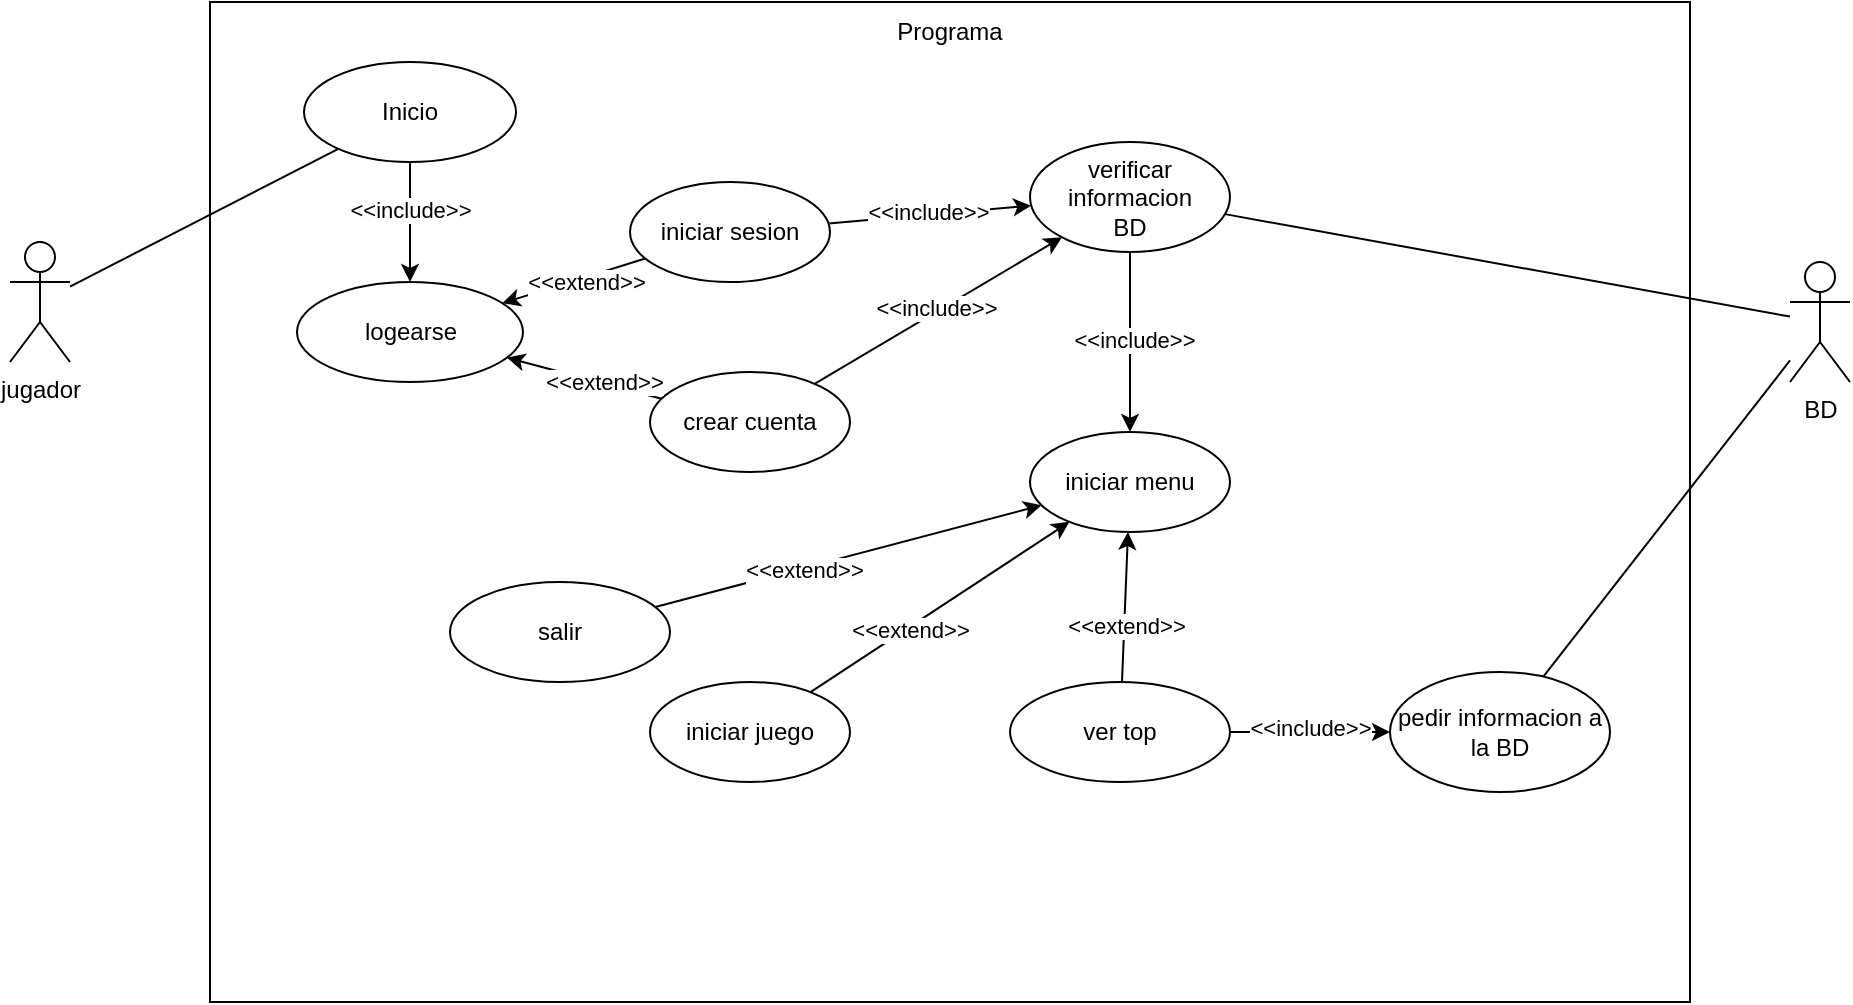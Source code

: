 <mxfile version="24.7.8">
  <diagram name="Página-1" id="62dm-v3i2AguQ4HvkB_u">
    <mxGraphModel dx="1050" dy="621" grid="1" gridSize="10" guides="1" tooltips="1" connect="1" arrows="1" fold="1" page="1" pageScale="1" pageWidth="827" pageHeight="1169" math="0" shadow="0">
      <root>
        <mxCell id="0" />
        <mxCell id="1" parent="0" />
        <mxCell id="Hbdk1c3ONhtu9bUn00SO-41" value="" style="rounded=0;whiteSpace=wrap;html=1;" vertex="1" parent="1">
          <mxGeometry x="360" y="150" width="740" height="500" as="geometry" />
        </mxCell>
        <mxCell id="Hbdk1c3ONhtu9bUn00SO-3" value="jugador" style="shape=umlActor;verticalLabelPosition=bottom;verticalAlign=top;html=1;outlineConnect=0;" vertex="1" parent="1">
          <mxGeometry x="260" y="270" width="30" height="60" as="geometry" />
        </mxCell>
        <mxCell id="Hbdk1c3ONhtu9bUn00SO-4" value="Inicio" style="ellipse;whiteSpace=wrap;html=1;" vertex="1" parent="1">
          <mxGeometry x="407" y="180" width="106" height="50" as="geometry" />
        </mxCell>
        <mxCell id="Hbdk1c3ONhtu9bUn00SO-5" value="logearse" style="ellipse;whiteSpace=wrap;html=1;" vertex="1" parent="1">
          <mxGeometry x="403.5" y="290" width="113" height="50" as="geometry" />
        </mxCell>
        <mxCell id="Hbdk1c3ONhtu9bUn00SO-7" value="" style="endArrow=classic;html=1;rounded=0;" edge="1" parent="1" source="Hbdk1c3ONhtu9bUn00SO-4" target="Hbdk1c3ONhtu9bUn00SO-5">
          <mxGeometry width="50" height="50" relative="1" as="geometry">
            <mxPoint x="330" y="280" as="sourcePoint" />
            <mxPoint x="380" y="230" as="targetPoint" />
          </mxGeometry>
        </mxCell>
        <mxCell id="Hbdk1c3ONhtu9bUn00SO-8" value="&amp;lt;&amp;lt;include&amp;gt;&amp;gt;" style="edgeLabel;html=1;align=center;verticalAlign=middle;resizable=0;points=[];" vertex="1" connectable="0" parent="Hbdk1c3ONhtu9bUn00SO-7">
          <mxGeometry x="-0.22" relative="1" as="geometry">
            <mxPoint as="offset" />
          </mxGeometry>
        </mxCell>
        <mxCell id="Hbdk1c3ONhtu9bUn00SO-9" value="iniciar sesion" style="ellipse;whiteSpace=wrap;html=1;" vertex="1" parent="1">
          <mxGeometry x="570" y="240" width="100" height="50" as="geometry" />
        </mxCell>
        <mxCell id="Hbdk1c3ONhtu9bUn00SO-10" value="crear cuenta" style="ellipse;whiteSpace=wrap;html=1;" vertex="1" parent="1">
          <mxGeometry x="580" y="335" width="100" height="50" as="geometry" />
        </mxCell>
        <mxCell id="Hbdk1c3ONhtu9bUn00SO-11" value="" style="endArrow=classic;html=1;rounded=0;" edge="1" parent="1" source="Hbdk1c3ONhtu9bUn00SO-10" target="Hbdk1c3ONhtu9bUn00SO-5">
          <mxGeometry width="50" height="50" relative="1" as="geometry">
            <mxPoint x="400" y="390" as="sourcePoint" />
            <mxPoint x="450" y="340" as="targetPoint" />
          </mxGeometry>
        </mxCell>
        <mxCell id="Hbdk1c3ONhtu9bUn00SO-12" value="&amp;lt;&amp;lt;extend&amp;gt;&amp;gt;" style="edgeLabel;html=1;align=center;verticalAlign=middle;resizable=0;points=[];" vertex="1" connectable="0" parent="Hbdk1c3ONhtu9bUn00SO-11">
          <mxGeometry x="-0.236" y="-1" relative="1" as="geometry">
            <mxPoint as="offset" />
          </mxGeometry>
        </mxCell>
        <mxCell id="Hbdk1c3ONhtu9bUn00SO-13" value="" style="endArrow=classic;html=1;rounded=0;" edge="1" parent="1" source="Hbdk1c3ONhtu9bUn00SO-9" target="Hbdk1c3ONhtu9bUn00SO-5">
          <mxGeometry width="50" height="50" relative="1" as="geometry">
            <mxPoint x="510" y="290" as="sourcePoint" />
            <mxPoint x="560" y="240" as="targetPoint" />
          </mxGeometry>
        </mxCell>
        <mxCell id="Hbdk1c3ONhtu9bUn00SO-14" value="&amp;lt;&amp;lt;extend&amp;gt;&amp;gt;" style="edgeLabel;html=1;align=center;verticalAlign=middle;resizable=0;points=[];" vertex="1" connectable="0" parent="Hbdk1c3ONhtu9bUn00SO-13">
          <mxGeometry x="-0.152" y="2" relative="1" as="geometry">
            <mxPoint as="offset" />
          </mxGeometry>
        </mxCell>
        <mxCell id="Hbdk1c3ONhtu9bUn00SO-15" value="verificar informacion&lt;div&gt;BD&lt;/div&gt;" style="ellipse;whiteSpace=wrap;html=1;" vertex="1" parent="1">
          <mxGeometry x="770" y="220" width="100" height="55" as="geometry" />
        </mxCell>
        <mxCell id="Hbdk1c3ONhtu9bUn00SO-16" value="" style="endArrow=classic;html=1;rounded=0;" edge="1" parent="1" source="Hbdk1c3ONhtu9bUn00SO-9" target="Hbdk1c3ONhtu9bUn00SO-15">
          <mxGeometry width="50" height="50" relative="1" as="geometry">
            <mxPoint x="610" y="230" as="sourcePoint" />
            <mxPoint x="660" y="180" as="targetPoint" />
          </mxGeometry>
        </mxCell>
        <mxCell id="Hbdk1c3ONhtu9bUn00SO-17" value="&amp;lt;&amp;lt;include&amp;gt;&amp;gt;" style="edgeLabel;html=1;align=center;verticalAlign=middle;resizable=0;points=[];" vertex="1" connectable="0" parent="Hbdk1c3ONhtu9bUn00SO-16">
          <mxGeometry x="-0.021" y="2" relative="1" as="geometry">
            <mxPoint as="offset" />
          </mxGeometry>
        </mxCell>
        <mxCell id="Hbdk1c3ONhtu9bUn00SO-18" value="" style="endArrow=classic;html=1;rounded=0;" edge="1" parent="1" source="Hbdk1c3ONhtu9bUn00SO-10" target="Hbdk1c3ONhtu9bUn00SO-15">
          <mxGeometry width="50" height="50" relative="1" as="geometry">
            <mxPoint x="700" y="360" as="sourcePoint" />
            <mxPoint x="750" y="310" as="targetPoint" />
          </mxGeometry>
        </mxCell>
        <mxCell id="Hbdk1c3ONhtu9bUn00SO-19" value="&amp;lt;&amp;lt;include&amp;gt;&amp;gt;" style="edgeLabel;html=1;align=center;verticalAlign=middle;resizable=0;points=[];" vertex="1" connectable="0" parent="Hbdk1c3ONhtu9bUn00SO-18">
          <mxGeometry x="-0.002" y="2" relative="1" as="geometry">
            <mxPoint as="offset" />
          </mxGeometry>
        </mxCell>
        <mxCell id="Hbdk1c3ONhtu9bUn00SO-21" value="iniciar menu" style="ellipse;whiteSpace=wrap;html=1;" vertex="1" parent="1">
          <mxGeometry x="770" y="365" width="100" height="50" as="geometry" />
        </mxCell>
        <mxCell id="Hbdk1c3ONhtu9bUn00SO-23" value="" style="endArrow=classic;html=1;rounded=0;" edge="1" parent="1" source="Hbdk1c3ONhtu9bUn00SO-15" target="Hbdk1c3ONhtu9bUn00SO-21">
          <mxGeometry width="50" height="50" relative="1" as="geometry">
            <mxPoint x="679" y="271" as="sourcePoint" />
            <mxPoint x="781" y="262" as="targetPoint" />
          </mxGeometry>
        </mxCell>
        <mxCell id="Hbdk1c3ONhtu9bUn00SO-24" value="&amp;lt;&amp;lt;include&amp;gt;&amp;gt;" style="edgeLabel;html=1;align=center;verticalAlign=middle;resizable=0;points=[];" vertex="1" connectable="0" parent="Hbdk1c3ONhtu9bUn00SO-23">
          <mxGeometry x="-0.021" y="2" relative="1" as="geometry">
            <mxPoint as="offset" />
          </mxGeometry>
        </mxCell>
        <mxCell id="Hbdk1c3ONhtu9bUn00SO-25" value="" style="endArrow=none;html=1;rounded=0;" edge="1" parent="1" source="Hbdk1c3ONhtu9bUn00SO-3" target="Hbdk1c3ONhtu9bUn00SO-4">
          <mxGeometry width="50" height="50" relative="1" as="geometry">
            <mxPoint x="280" y="300" as="sourcePoint" />
            <mxPoint x="330" y="250" as="targetPoint" />
          </mxGeometry>
        </mxCell>
        <mxCell id="Hbdk1c3ONhtu9bUn00SO-26" value="iniciar juego" style="ellipse;whiteSpace=wrap;html=1;" vertex="1" parent="1">
          <mxGeometry x="580" y="490" width="100" height="50" as="geometry" />
        </mxCell>
        <mxCell id="Hbdk1c3ONhtu9bUn00SO-27" value="salir" style="ellipse;whiteSpace=wrap;html=1;" vertex="1" parent="1">
          <mxGeometry x="480" y="440" width="110" height="50" as="geometry" />
        </mxCell>
        <mxCell id="Hbdk1c3ONhtu9bUn00SO-28" value="ver top" style="ellipse;whiteSpace=wrap;html=1;" vertex="1" parent="1">
          <mxGeometry x="760" y="490" width="110" height="50" as="geometry" />
        </mxCell>
        <mxCell id="Hbdk1c3ONhtu9bUn00SO-29" value="" style="endArrow=classic;html=1;rounded=0;" edge="1" parent="1" source="Hbdk1c3ONhtu9bUn00SO-27" target="Hbdk1c3ONhtu9bUn00SO-21">
          <mxGeometry width="50" height="50" relative="1" as="geometry">
            <mxPoint x="596" y="358" as="sourcePoint" />
            <mxPoint x="518" y="338" as="targetPoint" />
          </mxGeometry>
        </mxCell>
        <mxCell id="Hbdk1c3ONhtu9bUn00SO-30" value="&amp;lt;&amp;lt;extend&amp;gt;&amp;gt;" style="edgeLabel;html=1;align=center;verticalAlign=middle;resizable=0;points=[];" vertex="1" connectable="0" parent="Hbdk1c3ONhtu9bUn00SO-29">
          <mxGeometry x="-0.236" y="-1" relative="1" as="geometry">
            <mxPoint as="offset" />
          </mxGeometry>
        </mxCell>
        <mxCell id="Hbdk1c3ONhtu9bUn00SO-31" value="" style="endArrow=classic;html=1;rounded=0;" edge="1" parent="1" source="Hbdk1c3ONhtu9bUn00SO-26" target="Hbdk1c3ONhtu9bUn00SO-21">
          <mxGeometry width="50" height="50" relative="1" as="geometry">
            <mxPoint x="596" y="358" as="sourcePoint" />
            <mxPoint x="518" y="338" as="targetPoint" />
          </mxGeometry>
        </mxCell>
        <mxCell id="Hbdk1c3ONhtu9bUn00SO-32" value="&amp;lt;&amp;lt;extend&amp;gt;&amp;gt;" style="edgeLabel;html=1;align=center;verticalAlign=middle;resizable=0;points=[];" vertex="1" connectable="0" parent="Hbdk1c3ONhtu9bUn00SO-31">
          <mxGeometry x="-0.236" y="-1" relative="1" as="geometry">
            <mxPoint as="offset" />
          </mxGeometry>
        </mxCell>
        <mxCell id="Hbdk1c3ONhtu9bUn00SO-33" value="" style="endArrow=classic;html=1;rounded=0;" edge="1" parent="1" source="Hbdk1c3ONhtu9bUn00SO-28" target="Hbdk1c3ONhtu9bUn00SO-21">
          <mxGeometry width="50" height="50" relative="1" as="geometry">
            <mxPoint x="596" y="358" as="sourcePoint" />
            <mxPoint x="518" y="338" as="targetPoint" />
          </mxGeometry>
        </mxCell>
        <mxCell id="Hbdk1c3ONhtu9bUn00SO-34" value="&amp;lt;&amp;lt;extend&amp;gt;&amp;gt;" style="edgeLabel;html=1;align=center;verticalAlign=middle;resizable=0;points=[];" vertex="1" connectable="0" parent="Hbdk1c3ONhtu9bUn00SO-33">
          <mxGeometry x="-0.236" y="-1" relative="1" as="geometry">
            <mxPoint as="offset" />
          </mxGeometry>
        </mxCell>
        <mxCell id="Hbdk1c3ONhtu9bUn00SO-35" value="pedir informacion a la BD" style="ellipse;whiteSpace=wrap;html=1;" vertex="1" parent="1">
          <mxGeometry x="950" y="485" width="110" height="60" as="geometry" />
        </mxCell>
        <mxCell id="Hbdk1c3ONhtu9bUn00SO-36" value="" style="endArrow=classic;html=1;rounded=0;" edge="1" parent="1" source="Hbdk1c3ONhtu9bUn00SO-28" target="Hbdk1c3ONhtu9bUn00SO-35">
          <mxGeometry width="50" height="50" relative="1" as="geometry">
            <mxPoint x="672" y="351" as="sourcePoint" />
            <mxPoint x="796" y="278" as="targetPoint" />
          </mxGeometry>
        </mxCell>
        <mxCell id="Hbdk1c3ONhtu9bUn00SO-37" value="&amp;lt;&amp;lt;include&amp;gt;&amp;gt;" style="edgeLabel;html=1;align=center;verticalAlign=middle;resizable=0;points=[];" vertex="1" connectable="0" parent="Hbdk1c3ONhtu9bUn00SO-36">
          <mxGeometry x="-0.002" y="2" relative="1" as="geometry">
            <mxPoint as="offset" />
          </mxGeometry>
        </mxCell>
        <mxCell id="Hbdk1c3ONhtu9bUn00SO-38" value="BD" style="shape=umlActor;verticalLabelPosition=bottom;verticalAlign=top;html=1;outlineConnect=0;" vertex="1" parent="1">
          <mxGeometry x="1150" y="280" width="30" height="60" as="geometry" />
        </mxCell>
        <mxCell id="Hbdk1c3ONhtu9bUn00SO-39" value="" style="endArrow=none;html=1;rounded=0;" edge="1" parent="1" source="Hbdk1c3ONhtu9bUn00SO-15" target="Hbdk1c3ONhtu9bUn00SO-38">
          <mxGeometry width="50" height="50" relative="1" as="geometry">
            <mxPoint x="1060" y="310" as="sourcePoint" />
            <mxPoint x="1110" y="260" as="targetPoint" />
          </mxGeometry>
        </mxCell>
        <mxCell id="Hbdk1c3ONhtu9bUn00SO-40" value="" style="endArrow=none;html=1;rounded=0;" edge="1" parent="1" source="Hbdk1c3ONhtu9bUn00SO-35" target="Hbdk1c3ONhtu9bUn00SO-38">
          <mxGeometry width="50" height="50" relative="1" as="geometry">
            <mxPoint x="960" y="380" as="sourcePoint" />
            <mxPoint x="1010" y="330" as="targetPoint" />
          </mxGeometry>
        </mxCell>
        <mxCell id="Hbdk1c3ONhtu9bUn00SO-42" value="Programa" style="text;html=1;align=center;verticalAlign=middle;whiteSpace=wrap;rounded=0;" vertex="1" parent="1">
          <mxGeometry x="700" y="150" width="60" height="30" as="geometry" />
        </mxCell>
      </root>
    </mxGraphModel>
  </diagram>
</mxfile>
